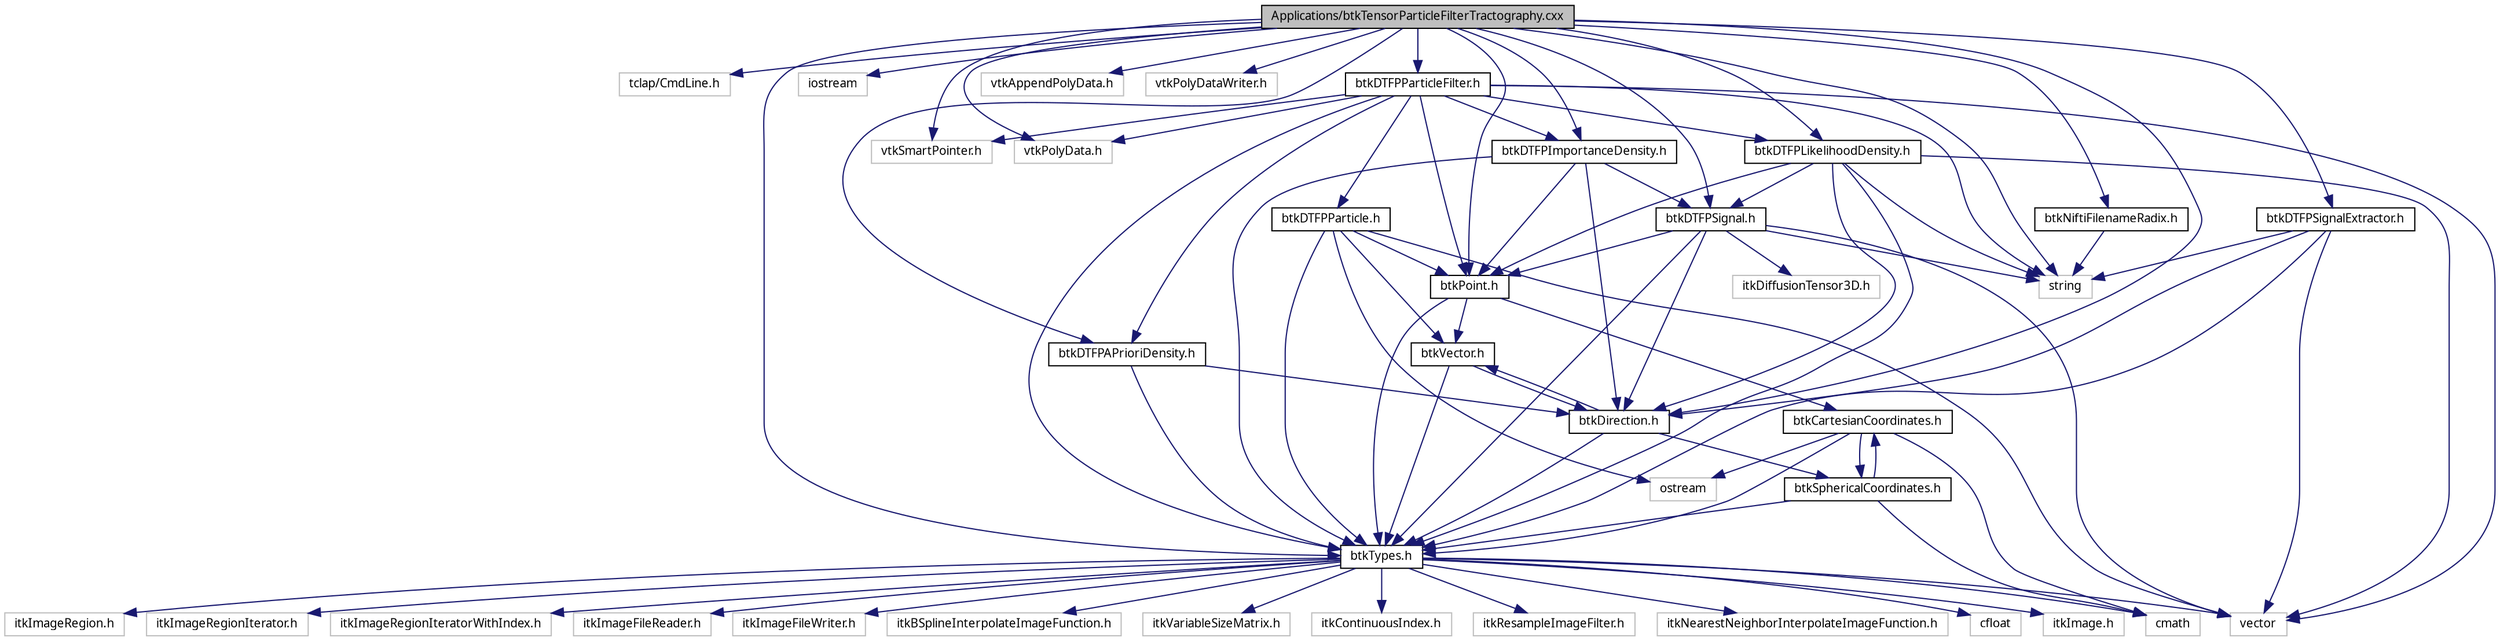 digraph G
{
  edge [fontname="FreeSans.ttf",fontsize="10",labelfontname="FreeSans.ttf",labelfontsize="10"];
  node [fontname="FreeSans.ttf",fontsize="10",shape=record];
  Node1 [label="Applications/btkTensorParticleFilterTractography.cxx",height=0.2,width=0.4,color="black", fillcolor="grey75", style="filled" fontcolor="black"];
  Node1 -> Node2 [color="midnightblue",fontsize="10",style="solid",fontname="FreeSans.ttf"];
  Node2 [label="tclap/CmdLine.h",height=0.2,width=0.4,color="grey75", fillcolor="white", style="filled"];
  Node1 -> Node3 [color="midnightblue",fontsize="10",style="solid",fontname="FreeSans.ttf"];
  Node3 [label="string",height=0.2,width=0.4,color="grey75", fillcolor="white", style="filled"];
  Node1 -> Node4 [color="midnightblue",fontsize="10",style="solid",fontname="FreeSans.ttf"];
  Node4 [label="iostream",height=0.2,width=0.4,color="grey75", fillcolor="white", style="filled"];
  Node1 -> Node5 [color="midnightblue",fontsize="10",style="solid",fontname="FreeSans.ttf"];
  Node5 [label="vtkSmartPointer.h",height=0.2,width=0.4,color="grey75", fillcolor="white", style="filled"];
  Node1 -> Node6 [color="midnightblue",fontsize="10",style="solid",fontname="FreeSans.ttf"];
  Node6 [label="vtkPolyData.h",height=0.2,width=0.4,color="grey75", fillcolor="white", style="filled"];
  Node1 -> Node7 [color="midnightblue",fontsize="10",style="solid",fontname="FreeSans.ttf"];
  Node7 [label="vtkAppendPolyData.h",height=0.2,width=0.4,color="grey75", fillcolor="white", style="filled"];
  Node1 -> Node8 [color="midnightblue",fontsize="10",style="solid",fontname="FreeSans.ttf"];
  Node8 [label="vtkPolyDataWriter.h",height=0.2,width=0.4,color="grey75", fillcolor="white", style="filled"];
  Node1 -> Node9 [color="midnightblue",fontsize="10",style="solid",fontname="FreeSans.ttf"];
  Node9 [label="btkTypes.h",height=0.2,width=0.4,color="black", fillcolor="white", style="filled",URL="$btk_types_8h.html"];
  Node9 -> Node10 [color="midnightblue",fontsize="10",style="solid",fontname="FreeSans.ttf"];
  Node10 [label="itkImage.h",height=0.2,width=0.4,color="grey75", fillcolor="white", style="filled"];
  Node9 -> Node11 [color="midnightblue",fontsize="10",style="solid",fontname="FreeSans.ttf"];
  Node11 [label="itkImageRegion.h",height=0.2,width=0.4,color="grey75", fillcolor="white", style="filled"];
  Node9 -> Node12 [color="midnightblue",fontsize="10",style="solid",fontname="FreeSans.ttf"];
  Node12 [label="itkImageRegionIterator.h",height=0.2,width=0.4,color="grey75", fillcolor="white", style="filled"];
  Node9 -> Node13 [color="midnightblue",fontsize="10",style="solid",fontname="FreeSans.ttf"];
  Node13 [label="itkImageRegionIteratorWithIndex.h",height=0.2,width=0.4,color="grey75", fillcolor="white", style="filled"];
  Node9 -> Node14 [color="midnightblue",fontsize="10",style="solid",fontname="FreeSans.ttf"];
  Node14 [label="itkImageFileReader.h",height=0.2,width=0.4,color="grey75", fillcolor="white", style="filled"];
  Node9 -> Node15 [color="midnightblue",fontsize="10",style="solid",fontname="FreeSans.ttf"];
  Node15 [label="itkImageFileWriter.h",height=0.2,width=0.4,color="grey75", fillcolor="white", style="filled"];
  Node9 -> Node16 [color="midnightblue",fontsize="10",style="solid",fontname="FreeSans.ttf"];
  Node16 [label="itkBSplineInterpolateImageFunction.h",height=0.2,width=0.4,color="grey75", fillcolor="white", style="filled"];
  Node9 -> Node17 [color="midnightblue",fontsize="10",style="solid",fontname="FreeSans.ttf"];
  Node17 [label="itkVariableSizeMatrix.h",height=0.2,width=0.4,color="grey75", fillcolor="white", style="filled"];
  Node9 -> Node18 [color="midnightblue",fontsize="10",style="solid",fontname="FreeSans.ttf"];
  Node18 [label="itkContinuousIndex.h",height=0.2,width=0.4,color="grey75", fillcolor="white", style="filled"];
  Node9 -> Node19 [color="midnightblue",fontsize="10",style="solid",fontname="FreeSans.ttf"];
  Node19 [label="itkResampleImageFilter.h",height=0.2,width=0.4,color="grey75", fillcolor="white", style="filled"];
  Node9 -> Node20 [color="midnightblue",fontsize="10",style="solid",fontname="FreeSans.ttf"];
  Node20 [label="itkNearestNeighborInterpolateImageFunction.h",height=0.2,width=0.4,color="grey75", fillcolor="white", style="filled"];
  Node9 -> Node21 [color="midnightblue",fontsize="10",style="solid",fontname="FreeSans.ttf"];
  Node21 [label="cfloat",height=0.2,width=0.4,color="grey75", fillcolor="white", style="filled"];
  Node9 -> Node22 [color="midnightblue",fontsize="10",style="solid",fontname="FreeSans.ttf"];
  Node22 [label="cmath",height=0.2,width=0.4,color="grey75", fillcolor="white", style="filled"];
  Node9 -> Node23 [color="midnightblue",fontsize="10",style="solid",fontname="FreeSans.ttf"];
  Node23 [label="vector",height=0.2,width=0.4,color="grey75", fillcolor="white", style="filled"];
  Node1 -> Node24 [color="midnightblue",fontsize="10",style="solid",fontname="FreeSans.ttf"];
  Node24 [label="btkPoint.h",height=0.2,width=0.4,color="black", fillcolor="white", style="filled",URL="$btk_point_8h.html"];
  Node24 -> Node9 [color="midnightblue",fontsize="10",style="solid",fontname="FreeSans.ttf"];
  Node24 -> Node25 [color="midnightblue",fontsize="10",style="solid",fontname="FreeSans.ttf"];
  Node25 [label="btkCartesianCoordinates.h",height=0.2,width=0.4,color="black", fillcolor="white", style="filled",URL="$_tractography_2btk_cartesian_coordinates_8h.html"];
  Node25 -> Node22 [color="midnightblue",fontsize="10",style="solid",fontname="FreeSans.ttf"];
  Node25 -> Node26 [color="midnightblue",fontsize="10",style="solid",fontname="FreeSans.ttf"];
  Node26 [label="ostream",height=0.2,width=0.4,color="grey75", fillcolor="white", style="filled"];
  Node25 -> Node9 [color="midnightblue",fontsize="10",style="solid",fontname="FreeSans.ttf"];
  Node25 -> Node27 [color="midnightblue",fontsize="10",style="solid",fontname="FreeSans.ttf"];
  Node27 [label="btkSphericalCoordinates.h",height=0.2,width=0.4,color="black", fillcolor="white", style="filled",URL="$btk_spherical_coordinates_8h.html"];
  Node27 -> Node22 [color="midnightblue",fontsize="10",style="solid",fontname="FreeSans.ttf"];
  Node27 -> Node9 [color="midnightblue",fontsize="10",style="solid",fontname="FreeSans.ttf"];
  Node27 -> Node25 [color="midnightblue",fontsize="10",style="solid",fontname="FreeSans.ttf"];
  Node24 -> Node28 [color="midnightblue",fontsize="10",style="solid",fontname="FreeSans.ttf"];
  Node28 [label="btkVector.h",height=0.2,width=0.4,color="black", fillcolor="white", style="filled",URL="$btk_vector_8h.html"];
  Node28 -> Node9 [color="midnightblue",fontsize="10",style="solid",fontname="FreeSans.ttf"];
  Node28 -> Node29 [color="midnightblue",fontsize="10",style="solid",fontname="FreeSans.ttf"];
  Node29 [label="btkDirection.h",height=0.2,width=0.4,color="black", fillcolor="white", style="filled",URL="$btk_direction_8h.html"];
  Node29 -> Node9 [color="midnightblue",fontsize="10",style="solid",fontname="FreeSans.ttf"];
  Node29 -> Node27 [color="midnightblue",fontsize="10",style="solid",fontname="FreeSans.ttf"];
  Node29 -> Node28 [color="midnightblue",fontsize="10",style="solid",fontname="FreeSans.ttf"];
  Node1 -> Node29 [color="midnightblue",fontsize="10",style="solid",fontname="FreeSans.ttf"];
  Node1 -> Node30 [color="midnightblue",fontsize="10",style="solid",fontname="FreeSans.ttf"];
  Node30 [label="btkDTFPSignal.h",height=0.2,width=0.4,color="black", fillcolor="white", style="filled",URL="$btk_d_t_f_p_signal_8h.html"];
  Node30 -> Node3 [color="midnightblue",fontsize="10",style="solid",fontname="FreeSans.ttf"];
  Node30 -> Node23 [color="midnightblue",fontsize="10",style="solid",fontname="FreeSans.ttf"];
  Node30 -> Node31 [color="midnightblue",fontsize="10",style="solid",fontname="FreeSans.ttf"];
  Node31 [label="itkDiffusionTensor3D.h",height=0.2,width=0.4,color="grey75", fillcolor="white", style="filled"];
  Node30 -> Node9 [color="midnightblue",fontsize="10",style="solid",fontname="FreeSans.ttf"];
  Node30 -> Node24 [color="midnightblue",fontsize="10",style="solid",fontname="FreeSans.ttf"];
  Node30 -> Node29 [color="midnightblue",fontsize="10",style="solid",fontname="FreeSans.ttf"];
  Node1 -> Node32 [color="midnightblue",fontsize="10",style="solid",fontname="FreeSans.ttf"];
  Node32 [label="btkDTFPSignalExtractor.h",height=0.2,width=0.4,color="black", fillcolor="white", style="filled",URL="$btk_d_t_f_p_signal_extractor_8h.html"];
  Node32 -> Node3 [color="midnightblue",fontsize="10",style="solid",fontname="FreeSans.ttf"];
  Node32 -> Node23 [color="midnightblue",fontsize="10",style="solid",fontname="FreeSans.ttf"];
  Node32 -> Node9 [color="midnightblue",fontsize="10",style="solid",fontname="FreeSans.ttf"];
  Node32 -> Node29 [color="midnightblue",fontsize="10",style="solid",fontname="FreeSans.ttf"];
  Node1 -> Node33 [color="midnightblue",fontsize="10",style="solid",fontname="FreeSans.ttf"];
  Node33 [label="btkDTFPImportanceDensity.h",height=0.2,width=0.4,color="black", fillcolor="white", style="filled",URL="$btk_d_t_f_p_importance_density_8h.html"];
  Node33 -> Node9 [color="midnightblue",fontsize="10",style="solid",fontname="FreeSans.ttf"];
  Node33 -> Node24 [color="midnightblue",fontsize="10",style="solid",fontname="FreeSans.ttf"];
  Node33 -> Node29 [color="midnightblue",fontsize="10",style="solid",fontname="FreeSans.ttf"];
  Node33 -> Node30 [color="midnightblue",fontsize="10",style="solid",fontname="FreeSans.ttf"];
  Node1 -> Node34 [color="midnightblue",fontsize="10",style="solid",fontname="FreeSans.ttf"];
  Node34 [label="btkDTFPAPrioriDensity.h",height=0.2,width=0.4,color="black", fillcolor="white", style="filled",URL="$btk_d_t_f_p_a_priori_density_8h.html"];
  Node34 -> Node9 [color="midnightblue",fontsize="10",style="solid",fontname="FreeSans.ttf"];
  Node34 -> Node29 [color="midnightblue",fontsize="10",style="solid",fontname="FreeSans.ttf"];
  Node1 -> Node35 [color="midnightblue",fontsize="10",style="solid",fontname="FreeSans.ttf"];
  Node35 [label="btkDTFPLikelihoodDensity.h",height=0.2,width=0.4,color="black", fillcolor="white", style="filled",URL="$btk_d_t_f_p_likelihood_density_8h.html"];
  Node35 -> Node23 [color="midnightblue",fontsize="10",style="solid",fontname="FreeSans.ttf"];
  Node35 -> Node3 [color="midnightblue",fontsize="10",style="solid",fontname="FreeSans.ttf"];
  Node35 -> Node9 [color="midnightblue",fontsize="10",style="solid",fontname="FreeSans.ttf"];
  Node35 -> Node24 [color="midnightblue",fontsize="10",style="solid",fontname="FreeSans.ttf"];
  Node35 -> Node29 [color="midnightblue",fontsize="10",style="solid",fontname="FreeSans.ttf"];
  Node35 -> Node30 [color="midnightblue",fontsize="10",style="solid",fontname="FreeSans.ttf"];
  Node1 -> Node36 [color="midnightblue",fontsize="10",style="solid",fontname="FreeSans.ttf"];
  Node36 [label="btkDTFPParticleFilter.h",height=0.2,width=0.4,color="black", fillcolor="white", style="filled",URL="$btk_d_t_f_p_particle_filter_8h.html"];
  Node36 -> Node23 [color="midnightblue",fontsize="10",style="solid",fontname="FreeSans.ttf"];
  Node36 -> Node3 [color="midnightblue",fontsize="10",style="solid",fontname="FreeSans.ttf"];
  Node36 -> Node5 [color="midnightblue",fontsize="10",style="solid",fontname="FreeSans.ttf"];
  Node36 -> Node6 [color="midnightblue",fontsize="10",style="solid",fontname="FreeSans.ttf"];
  Node36 -> Node9 [color="midnightblue",fontsize="10",style="solid",fontname="FreeSans.ttf"];
  Node36 -> Node24 [color="midnightblue",fontsize="10",style="solid",fontname="FreeSans.ttf"];
  Node36 -> Node37 [color="midnightblue",fontsize="10",style="solid",fontname="FreeSans.ttf"];
  Node37 [label="btkDTFPParticle.h",height=0.2,width=0.4,color="black", fillcolor="white", style="filled",URL="$btk_d_t_f_p_particle_8h.html"];
  Node37 -> Node23 [color="midnightblue",fontsize="10",style="solid",fontname="FreeSans.ttf"];
  Node37 -> Node26 [color="midnightblue",fontsize="10",style="solid",fontname="FreeSans.ttf"];
  Node37 -> Node9 [color="midnightblue",fontsize="10",style="solid",fontname="FreeSans.ttf"];
  Node37 -> Node24 [color="midnightblue",fontsize="10",style="solid",fontname="FreeSans.ttf"];
  Node37 -> Node28 [color="midnightblue",fontsize="10",style="solid",fontname="FreeSans.ttf"];
  Node36 -> Node34 [color="midnightblue",fontsize="10",style="solid",fontname="FreeSans.ttf"];
  Node36 -> Node35 [color="midnightblue",fontsize="10",style="solid",fontname="FreeSans.ttf"];
  Node36 -> Node33 [color="midnightblue",fontsize="10",style="solid",fontname="FreeSans.ttf"];
  Node1 -> Node38 [color="midnightblue",fontsize="10",style="solid",fontname="FreeSans.ttf"];
  Node38 [label="btkNiftiFilenameRadix.h",height=0.2,width=0.4,color="black", fillcolor="white", style="filled",URL="$btk_nifti_filename_radix_8h.html"];
  Node38 -> Node3 [color="midnightblue",fontsize="10",style="solid",fontname="FreeSans.ttf"];
}
